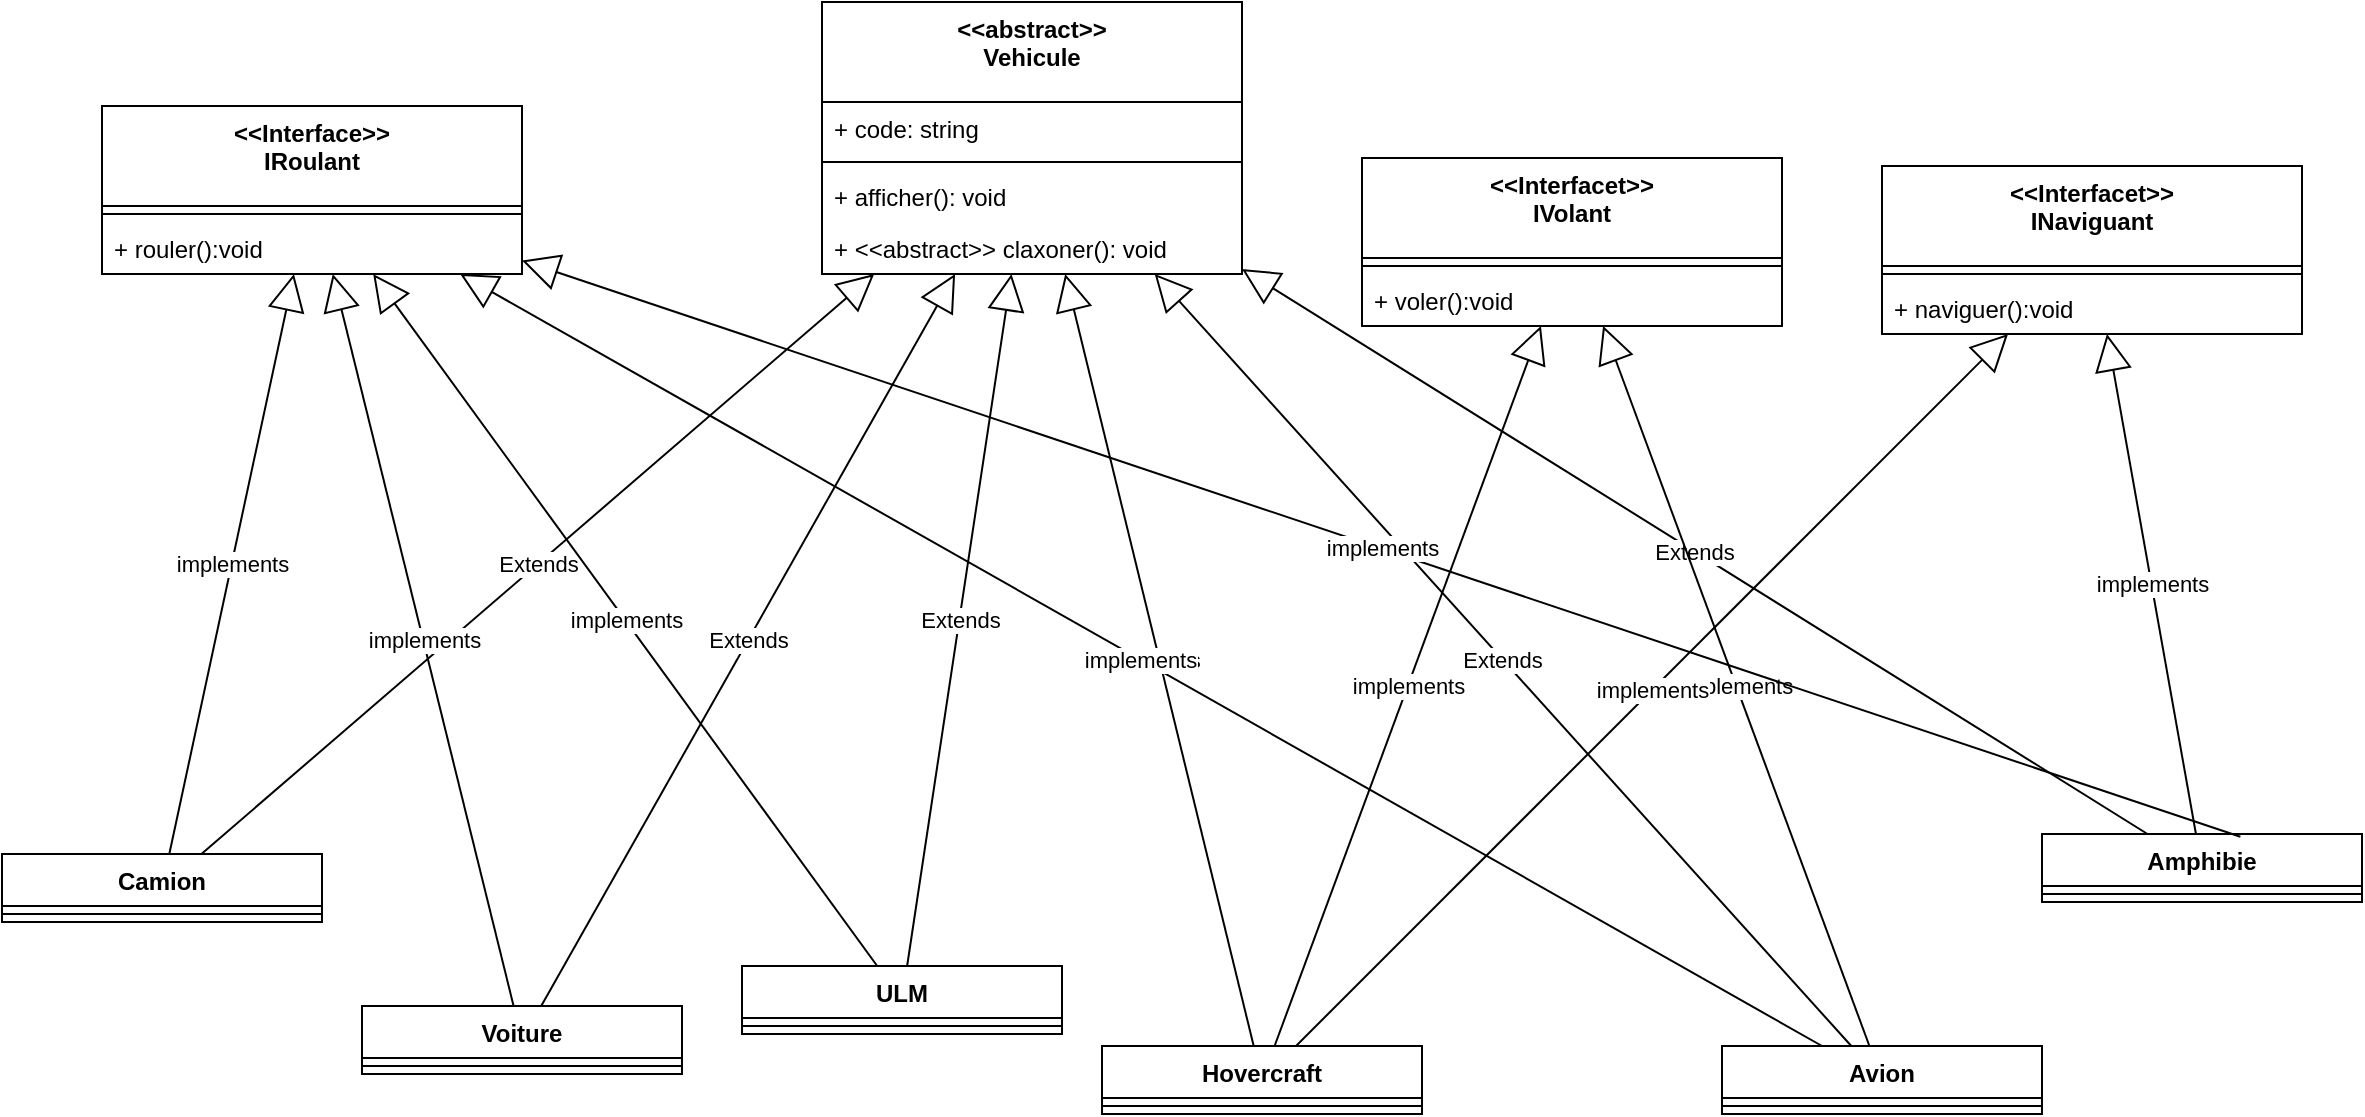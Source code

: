 <mxfile version="24.4.0" type="device">
  <diagram id="SATDusXzAfIaOIEmE3iv" name="Page-1">
    <mxGraphModel dx="2126" dy="1714" grid="1" gridSize="10" guides="1" tooltips="1" connect="1" arrows="1" fold="1" page="1" pageScale="1" pageWidth="850" pageHeight="1100" math="0" shadow="0">
      <root>
        <mxCell id="0" />
        <mxCell id="1" parent="0" />
        <mxCell id="2" value="Amphibie" style="swimlane;fontStyle=1;align=center;verticalAlign=top;childLayout=stackLayout;horizontal=1;startSize=26;horizontalStack=0;resizeParent=1;resizeParentMax=0;resizeLast=0;collapsible=1;marginBottom=0;" parent="1" vertex="1">
          <mxGeometry x="950" y="164" width="160" height="34" as="geometry" />
        </mxCell>
        <mxCell id="4" value="" style="line;strokeWidth=1;fillColor=none;align=left;verticalAlign=middle;spacingTop=-1;spacingLeft=3;spacingRight=3;rotatable=0;labelPosition=right;points=[];portConstraint=eastwest;strokeColor=inherit;" parent="2" vertex="1">
          <mxGeometry y="26" width="160" height="8" as="geometry" />
        </mxCell>
        <mxCell id="6" value="Avion" style="swimlane;fontStyle=1;align=center;verticalAlign=top;childLayout=stackLayout;horizontal=1;startSize=26;horizontalStack=0;resizeParent=1;resizeParentMax=0;resizeLast=0;collapsible=1;marginBottom=0;" parent="1" vertex="1">
          <mxGeometry x="790" y="270" width="160" height="34" as="geometry" />
        </mxCell>
        <mxCell id="8" value="" style="line;strokeWidth=1;fillColor=none;align=left;verticalAlign=middle;spacingTop=-1;spacingLeft=3;spacingRight=3;rotatable=0;labelPosition=right;points=[];portConstraint=eastwest;strokeColor=inherit;" parent="6" vertex="1">
          <mxGeometry y="26" width="160" height="8" as="geometry" />
        </mxCell>
        <mxCell id="10" value="Camion" style="swimlane;fontStyle=1;align=center;verticalAlign=top;childLayout=stackLayout;horizontal=1;startSize=26;horizontalStack=0;resizeParent=1;resizeParentMax=0;resizeLast=0;collapsible=1;marginBottom=0;" parent="1" vertex="1">
          <mxGeometry x="-70" y="174" width="160" height="34" as="geometry" />
        </mxCell>
        <mxCell id="12" value="" style="line;strokeWidth=1;fillColor=none;align=left;verticalAlign=middle;spacingTop=-1;spacingLeft=3;spacingRight=3;rotatable=0;labelPosition=right;points=[];portConstraint=eastwest;strokeColor=inherit;" parent="10" vertex="1">
          <mxGeometry y="26" width="160" height="8" as="geometry" />
        </mxCell>
        <mxCell id="14" value="ULM" style="swimlane;fontStyle=1;align=center;verticalAlign=top;childLayout=stackLayout;horizontal=1;startSize=26;horizontalStack=0;resizeParent=1;resizeParentMax=0;resizeLast=0;collapsible=1;marginBottom=0;" parent="1" vertex="1">
          <mxGeometry x="300" y="230" width="160" height="34" as="geometry" />
        </mxCell>
        <mxCell id="16" value="" style="line;strokeWidth=1;fillColor=none;align=left;verticalAlign=middle;spacingTop=-1;spacingLeft=3;spacingRight=3;rotatable=0;labelPosition=right;points=[];portConstraint=eastwest;strokeColor=inherit;" parent="14" vertex="1">
          <mxGeometry y="26" width="160" height="8" as="geometry" />
        </mxCell>
        <mxCell id="18" value="Voiture" style="swimlane;fontStyle=1;align=center;verticalAlign=top;childLayout=stackLayout;horizontal=1;startSize=26;horizontalStack=0;resizeParent=1;resizeParentMax=0;resizeLast=0;collapsible=1;marginBottom=0;" parent="1" vertex="1">
          <mxGeometry x="110" y="250" width="160" height="34" as="geometry" />
        </mxCell>
        <mxCell id="20" value="" style="line;strokeWidth=1;fillColor=none;align=left;verticalAlign=middle;spacingTop=-1;spacingLeft=3;spacingRight=3;rotatable=0;labelPosition=right;points=[];portConstraint=eastwest;strokeColor=inherit;" parent="18" vertex="1">
          <mxGeometry y="26" width="160" height="8" as="geometry" />
        </mxCell>
        <mxCell id="23" value="Hovercraft" style="swimlane;fontStyle=1;align=center;verticalAlign=top;childLayout=stackLayout;horizontal=1;startSize=26;horizontalStack=0;resizeParent=1;resizeParentMax=0;resizeLast=0;collapsible=1;marginBottom=0;" parent="1" vertex="1">
          <mxGeometry x="480" y="270" width="160" height="34" as="geometry" />
        </mxCell>
        <mxCell id="25" value="" style="line;strokeWidth=1;fillColor=none;align=left;verticalAlign=middle;spacingTop=-1;spacingLeft=3;spacingRight=3;rotatable=0;labelPosition=right;points=[];portConstraint=eastwest;strokeColor=inherit;" parent="23" vertex="1">
          <mxGeometry y="26" width="160" height="8" as="geometry" />
        </mxCell>
        <mxCell id="33" value="Extends" style="endArrow=block;endSize=16;endFill=0;html=1;" parent="1" source="10" target="46" edge="1">
          <mxGeometry width="160" relative="1" as="geometry">
            <mxPoint x="430" y="180" as="sourcePoint" />
            <mxPoint x="245.537" y="14" as="targetPoint" />
          </mxGeometry>
        </mxCell>
        <mxCell id="34" value="Extends" style="endArrow=block;endSize=16;endFill=0;html=1;" parent="1" source="18" target="46" edge="1">
          <mxGeometry width="160" relative="1" as="geometry">
            <mxPoint x="72.174" y="184" as="sourcePoint" />
            <mxPoint x="290.377" y="14" as="targetPoint" />
          </mxGeometry>
        </mxCell>
        <mxCell id="35" value="Extends" style="endArrow=block;endSize=16;endFill=0;html=1;" parent="1" source="14" target="46" edge="1">
          <mxGeometry width="160" relative="1" as="geometry">
            <mxPoint x="216.154" y="260" as="sourcePoint" />
            <mxPoint x="322.215" y="14" as="targetPoint" />
          </mxGeometry>
        </mxCell>
        <mxCell id="36" value="Extends" style="endArrow=block;endSize=16;endFill=0;html=1;" parent="1" source="6" target="46" edge="1">
          <mxGeometry width="160" relative="1" as="geometry">
            <mxPoint x="383.75" y="240" as="sourcePoint" />
            <mxPoint x="383.945" y="14" as="targetPoint" />
          </mxGeometry>
        </mxCell>
        <mxCell id="37" value="Extends" style="endArrow=block;endSize=16;endFill=0;html=1;" parent="1" source="2" target="46" edge="1">
          <mxGeometry width="160" relative="1" as="geometry">
            <mxPoint x="512.857" y="140" as="sourcePoint" />
            <mxPoint x="390" y="-6.167" as="targetPoint" />
          </mxGeometry>
        </mxCell>
        <mxCell id="41" value="Extends" style="endArrow=block;endSize=16;endFill=0;html=1;" parent="1" source="23" target="46" edge="1">
          <mxGeometry width="160" relative="1" as="geometry">
            <mxPoint x="710" y="172.244" as="sourcePoint" />
            <mxPoint x="347.037" y="14" as="targetPoint" />
          </mxGeometry>
        </mxCell>
        <mxCell id="46" value="&lt;&lt;abstract&gt;&gt;&#xa;Vehicule" style="swimlane;fontStyle=1;align=center;verticalAlign=top;childLayout=stackLayout;horizontal=1;startSize=50;horizontalStack=0;resizeParent=1;resizeParentMax=0;resizeLast=0;collapsible=1;marginBottom=0;" parent="1" vertex="1">
          <mxGeometry x="340" y="-252" width="210" height="136" as="geometry" />
        </mxCell>
        <mxCell id="47" value="+ code: string" style="text;strokeColor=none;fillColor=none;align=left;verticalAlign=top;spacingLeft=4;spacingRight=4;overflow=hidden;rotatable=0;points=[[0,0.5],[1,0.5]];portConstraint=eastwest;" parent="46" vertex="1">
          <mxGeometry y="50" width="210" height="26" as="geometry" />
        </mxCell>
        <mxCell id="48" value="" style="line;strokeWidth=1;fillColor=none;align=left;verticalAlign=middle;spacingTop=-1;spacingLeft=3;spacingRight=3;rotatable=0;labelPosition=right;points=[];portConstraint=eastwest;strokeColor=inherit;" parent="46" vertex="1">
          <mxGeometry y="76" width="210" height="8" as="geometry" />
        </mxCell>
        <mxCell id="49" value="+ afficher(): void" style="text;strokeColor=none;fillColor=none;align=left;verticalAlign=top;spacingLeft=4;spacingRight=4;overflow=hidden;rotatable=0;points=[[0,0.5],[1,0.5]];portConstraint=eastwest;" parent="46" vertex="1">
          <mxGeometry y="84" width="210" height="26" as="geometry" />
        </mxCell>
        <mxCell id="50" value="+ &lt;&lt;abstract&gt;&gt; claxoner(): void" style="text;strokeColor=none;fillColor=none;align=left;verticalAlign=top;spacingLeft=4;spacingRight=4;overflow=hidden;rotatable=0;points=[[0,0.5],[1,0.5]];portConstraint=eastwest;" parent="46" vertex="1">
          <mxGeometry y="110" width="210" height="26" as="geometry" />
        </mxCell>
        <mxCell id="51" value="&lt;&lt;Interface&gt;&gt;&#xa;IRoulant" style="swimlane;fontStyle=1;align=center;verticalAlign=top;childLayout=stackLayout;horizontal=1;startSize=50;horizontalStack=0;resizeParent=1;resizeParentMax=0;resizeLast=0;collapsible=1;marginBottom=0;" parent="1" vertex="1">
          <mxGeometry x="-20" y="-200" width="210" height="84" as="geometry" />
        </mxCell>
        <mxCell id="53" value="" style="line;strokeWidth=1;fillColor=none;align=left;verticalAlign=middle;spacingTop=-1;spacingLeft=3;spacingRight=3;rotatable=0;labelPosition=right;points=[];portConstraint=eastwest;strokeColor=inherit;" parent="51" vertex="1">
          <mxGeometry y="50" width="210" height="8" as="geometry" />
        </mxCell>
        <mxCell id="55" value="+ rouler():void" style="text;strokeColor=none;fillColor=none;align=left;verticalAlign=top;spacingLeft=4;spacingRight=4;overflow=hidden;rotatable=0;points=[[0,0.5],[1,0.5]];portConstraint=eastwest;" parent="51" vertex="1">
          <mxGeometry y="58" width="210" height="26" as="geometry" />
        </mxCell>
        <mxCell id="56" value="&lt;&lt;Interfacet&gt;&gt;&#xa;IVolant" style="swimlane;fontStyle=1;align=center;verticalAlign=top;childLayout=stackLayout;horizontal=1;startSize=50;horizontalStack=0;resizeParent=1;resizeParentMax=0;resizeLast=0;collapsible=1;marginBottom=0;" parent="1" vertex="1">
          <mxGeometry x="610" y="-174" width="210" height="84" as="geometry" />
        </mxCell>
        <mxCell id="57" value="" style="line;strokeWidth=1;fillColor=none;align=left;verticalAlign=middle;spacingTop=-1;spacingLeft=3;spacingRight=3;rotatable=0;labelPosition=right;points=[];portConstraint=eastwest;strokeColor=inherit;" parent="56" vertex="1">
          <mxGeometry y="50" width="210" height="8" as="geometry" />
        </mxCell>
        <mxCell id="58" value="+ voler():void" style="text;strokeColor=none;fillColor=none;align=left;verticalAlign=top;spacingLeft=4;spacingRight=4;overflow=hidden;rotatable=0;points=[[0,0.5],[1,0.5]];portConstraint=eastwest;" parent="56" vertex="1">
          <mxGeometry y="58" width="210" height="26" as="geometry" />
        </mxCell>
        <mxCell id="59" value="&lt;&lt;Interfacet&gt;&gt;&#xa;INaviguant" style="swimlane;fontStyle=1;align=center;verticalAlign=top;childLayout=stackLayout;horizontal=1;startSize=50;horizontalStack=0;resizeParent=1;resizeParentMax=0;resizeLast=0;collapsible=1;marginBottom=0;" parent="1" vertex="1">
          <mxGeometry x="870" y="-170" width="210" height="84" as="geometry" />
        </mxCell>
        <mxCell id="60" value="" style="line;strokeWidth=1;fillColor=none;align=left;verticalAlign=middle;spacingTop=-1;spacingLeft=3;spacingRight=3;rotatable=0;labelPosition=right;points=[];portConstraint=eastwest;strokeColor=inherit;" parent="59" vertex="1">
          <mxGeometry y="50" width="210" height="8" as="geometry" />
        </mxCell>
        <mxCell id="61" value="+ naviguer():void" style="text;strokeColor=none;fillColor=none;align=left;verticalAlign=top;spacingLeft=4;spacingRight=4;overflow=hidden;rotatable=0;points=[[0,0.5],[1,0.5]];portConstraint=eastwest;" parent="59" vertex="1">
          <mxGeometry y="58" width="210" height="26" as="geometry" />
        </mxCell>
        <mxCell id="62" value="implements" style="endArrow=block;endSize=16;endFill=0;html=1;" parent="1" source="10" target="51" edge="1">
          <mxGeometry width="160" relative="1" as="geometry">
            <mxPoint x="40.263" y="184" as="sourcePoint" />
            <mxPoint x="323.947" y="-54.0" as="targetPoint" />
          </mxGeometry>
        </mxCell>
        <mxCell id="63" value="implements" style="endArrow=block;endSize=16;endFill=0;html=1;" parent="1" source="18" target="51" edge="1">
          <mxGeometry width="160" relative="1" as="geometry">
            <mxPoint x="22.931" y="184" as="sourcePoint" />
            <mxPoint x="67.759" y="-76" as="targetPoint" />
          </mxGeometry>
        </mxCell>
        <mxCell id="64" value="implements" style="endArrow=block;endSize=16;endFill=0;html=1;" parent="1" source="6" target="56" edge="1">
          <mxGeometry width="160" relative="1" as="geometry">
            <mxPoint x="190.809" y="260" as="sourcePoint" />
            <mxPoint x="87.868" y="-76" as="targetPoint" />
          </mxGeometry>
        </mxCell>
        <mxCell id="65" value="implements" style="endArrow=block;endSize=16;endFill=0;html=1;" parent="1" source="23" target="56" edge="1">
          <mxGeometry width="160" relative="1" as="geometry">
            <mxPoint x="639.135" y="160" as="sourcePoint" />
            <mxPoint x="712.212" y="-80" as="targetPoint" />
          </mxGeometry>
        </mxCell>
        <mxCell id="66" value="implements" style="endArrow=block;endSize=16;endFill=0;html=1;" parent="1" source="23" target="59" edge="1">
          <mxGeometry width="160" relative="1" as="geometry">
            <mxPoint x="584.978" y="280" as="sourcePoint" />
            <mxPoint x="710.371" y="-80" as="targetPoint" />
          </mxGeometry>
        </mxCell>
        <mxCell id="67" value="implements" style="endArrow=block;endSize=16;endFill=0;html=1;" parent="1" source="2" target="59" edge="1">
          <mxGeometry width="160" relative="1" as="geometry">
            <mxPoint x="610.465" y="280" as="sourcePoint" />
            <mxPoint x="945.476" y="-76" as="targetPoint" />
          </mxGeometry>
        </mxCell>
        <mxCell id="yfO4szBcgkfh3MExYeKR-67" value="implements" style="endArrow=block;endSize=16;endFill=0;html=1;exitX=0.62;exitY=0.041;exitDx=0;exitDy=0;exitPerimeter=0;" edge="1" parent="1" source="2" target="51">
          <mxGeometry width="160" relative="1" as="geometry">
            <mxPoint x="1037" y="174" as="sourcePoint" />
            <mxPoint x="992" y="-76" as="targetPoint" />
          </mxGeometry>
        </mxCell>
        <mxCell id="yfO4szBcgkfh3MExYeKR-68" value="implements" style="endArrow=block;endSize=16;endFill=0;html=1;" edge="1" parent="1" source="6" target="51">
          <mxGeometry width="160" relative="1" as="geometry">
            <mxPoint x="861" y="280" as="sourcePoint" />
            <mxPoint x="482" y="-54" as="targetPoint" />
          </mxGeometry>
        </mxCell>
        <mxCell id="yfO4szBcgkfh3MExYeKR-69" value="implements" style="endArrow=block;endSize=16;endFill=0;html=1;" edge="1" parent="1" source="14" target="51">
          <mxGeometry width="160" relative="1" as="geometry">
            <mxPoint x="847" y="280" as="sourcePoint" />
            <mxPoint x="156" y="-76" as="targetPoint" />
          </mxGeometry>
        </mxCell>
      </root>
    </mxGraphModel>
  </diagram>
</mxfile>
